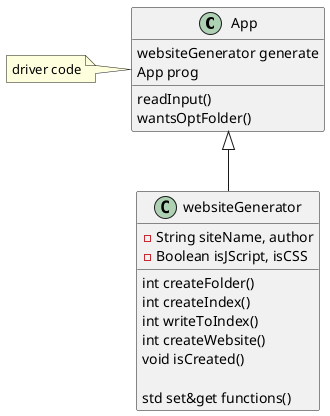 @startuml
'https://plantuml.com/class-diagram

class App {
    websiteGenerator generate
    App prog

    readInput()
    wantsOptFolder()
}

note left: driver code

App <|-- websiteGenerator

class websiteGenerator {
    -String siteName, author
    -Boolean isJScript, isCSS

    int createFolder()
    int createIndex()
    int writeToIndex()
    int createWebsite()
    void isCreated()

    std set&get functions()
}
@enduml